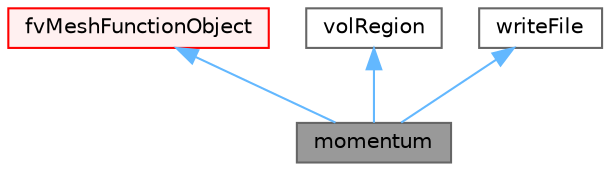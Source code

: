 digraph "momentum"
{
 // LATEX_PDF_SIZE
  bgcolor="transparent";
  edge [fontname=Helvetica,fontsize=10,labelfontname=Helvetica,labelfontsize=10];
  node [fontname=Helvetica,fontsize=10,shape=box,height=0.2,width=0.4];
  Node1 [id="Node000001",label="momentum",height=0.2,width=0.4,color="gray40", fillcolor="grey60", style="filled", fontcolor="black",tooltip="Computes linear/angular momentum, reporting integral values and optionally writing the fields."];
  Node2 -> Node1 [id="edge1_Node000001_Node000002",dir="back",color="steelblue1",style="solid",tooltip=" "];
  Node2 [id="Node000002",label="fvMeshFunctionObject",height=0.2,width=0.4,color="red", fillcolor="#FFF0F0", style="filled",URL="$classFoam_1_1functionObjects_1_1fvMeshFunctionObject.html",tooltip="Specialization of Foam::functionObject for an Foam::fvMesh, providing a reference to the Foam::fvMesh..."];
  Node7 -> Node1 [id="edge2_Node000001_Node000007",dir="back",color="steelblue1",style="solid",tooltip=" "];
  Node7 [id="Node000007",label="volRegion",height=0.2,width=0.4,color="gray40", fillcolor="white", style="filled",URL="$classFoam_1_1functionObjects_1_1volRegion.html",tooltip="Volume (cell) region selection class."];
  Node8 -> Node1 [id="edge3_Node000001_Node000008",dir="back",color="steelblue1",style="solid",tooltip=" "];
  Node8 [id="Node000008",label="writeFile",height=0.2,width=0.4,color="gray40", fillcolor="white", style="filled",URL="$classFoam_1_1functionObjects_1_1writeFile.html",tooltip="Base class for writing single files from the function objects."];
}
